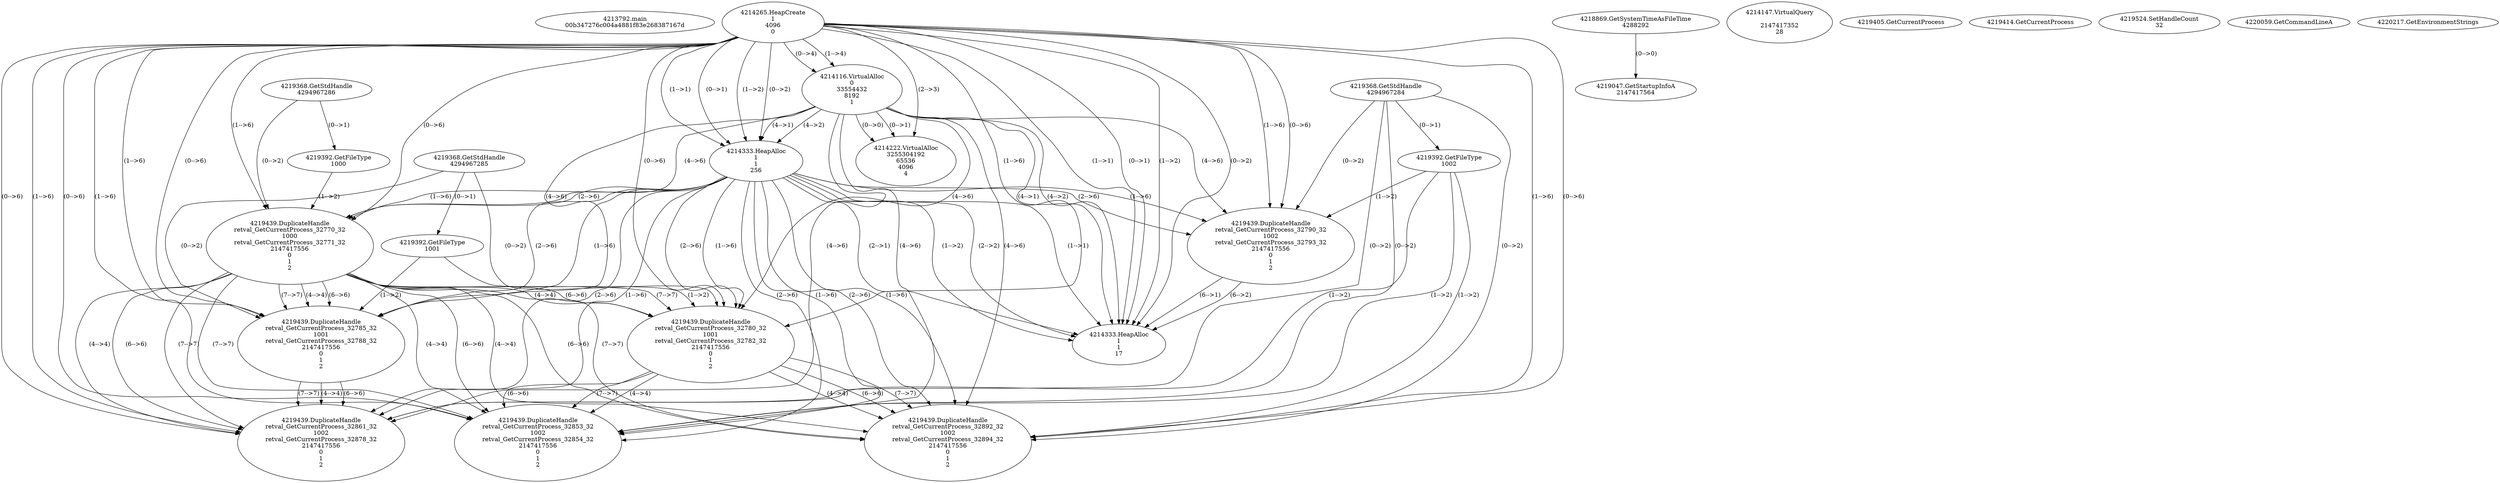 // Global SCDG with merge call
digraph {
	0 [label="4213792.main
00b347276c004a4881f83e268387167d"]
	1 [label="4214265.HeapCreate
1
4096
0"]
	2 [label="4218869.GetSystemTimeAsFileTime
4288292"]
	3 [label="4214116.VirtualAlloc
0
33554432
8192
1"]
	1 -> 3 [label="(1-->4)"]
	1 -> 3 [label="(0-->4)"]
	4 [label="4214147.VirtualQuery

2147417352
28"]
	5 [label="4214333.HeapAlloc
1
1
256"]
	1 -> 5 [label="(1-->1)"]
	1 -> 5 [label="(0-->1)"]
	3 -> 5 [label="(4-->1)"]
	1 -> 5 [label="(1-->2)"]
	1 -> 5 [label="(0-->2)"]
	3 -> 5 [label="(4-->2)"]
	6 [label="4219047.GetStartupInfoA
2147417564"]
	2 -> 6 [label="(0-->0)"]
	7 [label="4219368.GetStdHandle
4294967286"]
	8 [label="4219392.GetFileType
1000"]
	7 -> 8 [label="(0-->1)"]
	9 [label="4219405.GetCurrentProcess
"]
	10 [label="4219414.GetCurrentProcess
"]
	11 [label="4219439.DuplicateHandle
retval_GetCurrentProcess_32770_32
1000
retval_GetCurrentProcess_32771_32
2147417556
0
1
2"]
	7 -> 11 [label="(0-->2)"]
	8 -> 11 [label="(1-->2)"]
	1 -> 11 [label="(1-->6)"]
	1 -> 11 [label="(0-->6)"]
	3 -> 11 [label="(4-->6)"]
	5 -> 11 [label="(1-->6)"]
	5 -> 11 [label="(2-->6)"]
	12 [label="4219368.GetStdHandle
4294967285"]
	13 [label="4219392.GetFileType
1001"]
	12 -> 13 [label="(0-->1)"]
	14 [label="4219368.GetStdHandle
4294967284"]
	15 [label="4219392.GetFileType
1002"]
	14 -> 15 [label="(0-->1)"]
	16 [label="4214222.VirtualAlloc
3255304192
65536
4096
4"]
	3 -> 16 [label="(0-->1)"]
	1 -> 16 [label="(2-->3)"]
	3 -> 16 [label="(0-->0)"]
	17 [label="4219524.SetHandleCount
32"]
	18 [label="4220059.GetCommandLineA
"]
	19 [label="4219439.DuplicateHandle
retval_GetCurrentProcess_32790_32
1002
retval_GetCurrentProcess_32793_32
2147417556
0
1
2"]
	14 -> 19 [label="(0-->2)"]
	15 -> 19 [label="(1-->2)"]
	1 -> 19 [label="(1-->6)"]
	1 -> 19 [label="(0-->6)"]
	3 -> 19 [label="(4-->6)"]
	5 -> 19 [label="(1-->6)"]
	5 -> 19 [label="(2-->6)"]
	20 [label="4214333.HeapAlloc
1
1
17"]
	1 -> 20 [label="(1-->1)"]
	1 -> 20 [label="(0-->1)"]
	3 -> 20 [label="(4-->1)"]
	5 -> 20 [label="(1-->1)"]
	5 -> 20 [label="(2-->1)"]
	19 -> 20 [label="(6-->1)"]
	1 -> 20 [label="(1-->2)"]
	1 -> 20 [label="(0-->2)"]
	3 -> 20 [label="(4-->2)"]
	5 -> 20 [label="(1-->2)"]
	5 -> 20 [label="(2-->2)"]
	19 -> 20 [label="(6-->2)"]
	21 [label="4220217.GetEnvironmentStrings
"]
	22 [label="4219439.DuplicateHandle
retval_GetCurrentProcess_32785_32
1001
retval_GetCurrentProcess_32788_32
2147417556
0
1
2"]
	12 -> 22 [label="(0-->2)"]
	13 -> 22 [label="(1-->2)"]
	11 -> 22 [label="(4-->4)"]
	1 -> 22 [label="(1-->6)"]
	1 -> 22 [label="(0-->6)"]
	3 -> 22 [label="(4-->6)"]
	5 -> 22 [label="(1-->6)"]
	5 -> 22 [label="(2-->6)"]
	11 -> 22 [label="(6-->6)"]
	11 -> 22 [label="(7-->7)"]
	23 [label="4219439.DuplicateHandle
retval_GetCurrentProcess_32861_32
1002
retval_GetCurrentProcess_32878_32
2147417556
0
1
2"]
	14 -> 23 [label="(0-->2)"]
	15 -> 23 [label="(1-->2)"]
	11 -> 23 [label="(4-->4)"]
	22 -> 23 [label="(4-->4)"]
	1 -> 23 [label="(1-->6)"]
	1 -> 23 [label="(0-->6)"]
	3 -> 23 [label="(4-->6)"]
	5 -> 23 [label="(1-->6)"]
	5 -> 23 [label="(2-->6)"]
	11 -> 23 [label="(6-->6)"]
	22 -> 23 [label="(6-->6)"]
	11 -> 23 [label="(7-->7)"]
	22 -> 23 [label="(7-->7)"]
	24 [label="4219439.DuplicateHandle
retval_GetCurrentProcess_32780_32
1001
retval_GetCurrentProcess_32782_32
2147417556
0
1
2"]
	12 -> 24 [label="(0-->2)"]
	13 -> 24 [label="(1-->2)"]
	11 -> 24 [label="(4-->4)"]
	1 -> 24 [label="(1-->6)"]
	1 -> 24 [label="(0-->6)"]
	3 -> 24 [label="(4-->6)"]
	5 -> 24 [label="(1-->6)"]
	5 -> 24 [label="(2-->6)"]
	11 -> 24 [label="(6-->6)"]
	11 -> 24 [label="(7-->7)"]
	25 [label="4219439.DuplicateHandle
retval_GetCurrentProcess_32853_32
1002
retval_GetCurrentProcess_32854_32
2147417556
0
1
2"]
	14 -> 25 [label="(0-->2)"]
	15 -> 25 [label="(1-->2)"]
	11 -> 25 [label="(4-->4)"]
	24 -> 25 [label="(4-->4)"]
	1 -> 25 [label="(1-->6)"]
	1 -> 25 [label="(0-->6)"]
	3 -> 25 [label="(4-->6)"]
	5 -> 25 [label="(1-->6)"]
	5 -> 25 [label="(2-->6)"]
	11 -> 25 [label="(6-->6)"]
	24 -> 25 [label="(6-->6)"]
	11 -> 25 [label="(7-->7)"]
	24 -> 25 [label="(7-->7)"]
	26 [label="4219439.DuplicateHandle
retval_GetCurrentProcess_32892_32
1002
retval_GetCurrentProcess_32894_32
2147417556
0
1
2"]
	14 -> 26 [label="(0-->2)"]
	15 -> 26 [label="(1-->2)"]
	11 -> 26 [label="(4-->4)"]
	24 -> 26 [label="(4-->4)"]
	1 -> 26 [label="(1-->6)"]
	1 -> 26 [label="(0-->6)"]
	3 -> 26 [label="(4-->6)"]
	5 -> 26 [label="(1-->6)"]
	5 -> 26 [label="(2-->6)"]
	11 -> 26 [label="(6-->6)"]
	24 -> 26 [label="(6-->6)"]
	11 -> 26 [label="(7-->7)"]
	24 -> 26 [label="(7-->7)"]
}
